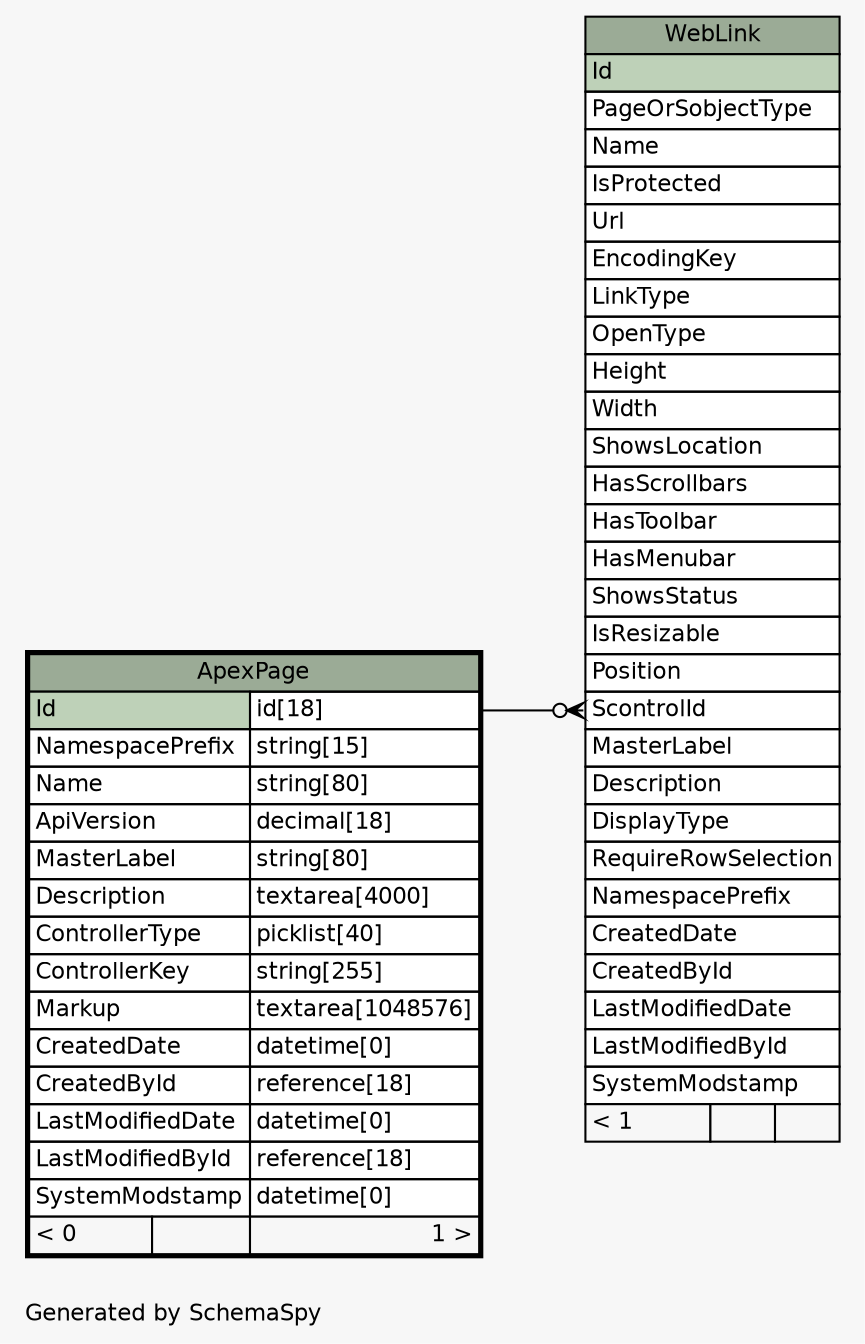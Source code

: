 // dot 2.36.0 on Mac OS X 10.11.6
// SchemaSpy rev 590
digraph "oneDegreeRelationshipsDiagram" {
  graph [
    rankdir="RL"
    bgcolor="#f7f7f7"
    label="\nGenerated by SchemaSpy"
    labeljust="l"
    nodesep="0.18"
    ranksep="0.46"
    fontname="Helvetica"
    fontsize="11"
  ];
  node [
    fontname="Helvetica"
    fontsize="11"
    shape="plaintext"
  ];
  edge [
    arrowsize="0.8"
  ];
  "WebLink":"ScontrolId":w -> "ApexPage":"Id.type":e [arrowhead=none dir=back arrowtail=crowodot];
  "ApexPage" [
    label=<
    <TABLE BORDER="2" CELLBORDER="1" CELLSPACING="0" BGCOLOR="#ffffff">
      <TR><TD COLSPAN="3" BGCOLOR="#9bab96" ALIGN="CENTER">ApexPage</TD></TR>
      <TR><TD PORT="Id" COLSPAN="2" BGCOLOR="#bed1b8" ALIGN="LEFT">Id</TD><TD PORT="Id.type" ALIGN="LEFT">id[18]</TD></TR>
      <TR><TD PORT="NamespacePrefix" COLSPAN="2" ALIGN="LEFT">NamespacePrefix</TD><TD PORT="NamespacePrefix.type" ALIGN="LEFT">string[15]</TD></TR>
      <TR><TD PORT="Name" COLSPAN="2" ALIGN="LEFT">Name</TD><TD PORT="Name.type" ALIGN="LEFT">string[80]</TD></TR>
      <TR><TD PORT="ApiVersion" COLSPAN="2" ALIGN="LEFT">ApiVersion</TD><TD PORT="ApiVersion.type" ALIGN="LEFT">decimal[18]</TD></TR>
      <TR><TD PORT="MasterLabel" COLSPAN="2" ALIGN="LEFT">MasterLabel</TD><TD PORT="MasterLabel.type" ALIGN="LEFT">string[80]</TD></TR>
      <TR><TD PORT="Description" COLSPAN="2" ALIGN="LEFT">Description</TD><TD PORT="Description.type" ALIGN="LEFT">textarea[4000]</TD></TR>
      <TR><TD PORT="ControllerType" COLSPAN="2" ALIGN="LEFT">ControllerType</TD><TD PORT="ControllerType.type" ALIGN="LEFT">picklist[40]</TD></TR>
      <TR><TD PORT="ControllerKey" COLSPAN="2" ALIGN="LEFT">ControllerKey</TD><TD PORT="ControllerKey.type" ALIGN="LEFT">string[255]</TD></TR>
      <TR><TD PORT="Markup" COLSPAN="2" ALIGN="LEFT">Markup</TD><TD PORT="Markup.type" ALIGN="LEFT">textarea[1048576]</TD></TR>
      <TR><TD PORT="CreatedDate" COLSPAN="2" ALIGN="LEFT">CreatedDate</TD><TD PORT="CreatedDate.type" ALIGN="LEFT">datetime[0]</TD></TR>
      <TR><TD PORT="CreatedById" COLSPAN="2" ALIGN="LEFT">CreatedById</TD><TD PORT="CreatedById.type" ALIGN="LEFT">reference[18]</TD></TR>
      <TR><TD PORT="LastModifiedDate" COLSPAN="2" ALIGN="LEFT">LastModifiedDate</TD><TD PORT="LastModifiedDate.type" ALIGN="LEFT">datetime[0]</TD></TR>
      <TR><TD PORT="LastModifiedById" COLSPAN="2" ALIGN="LEFT">LastModifiedById</TD><TD PORT="LastModifiedById.type" ALIGN="LEFT">reference[18]</TD></TR>
      <TR><TD PORT="SystemModstamp" COLSPAN="2" ALIGN="LEFT">SystemModstamp</TD><TD PORT="SystemModstamp.type" ALIGN="LEFT">datetime[0]</TD></TR>
      <TR><TD ALIGN="LEFT" BGCOLOR="#f7f7f7">&lt; 0</TD><TD ALIGN="RIGHT" BGCOLOR="#f7f7f7">  </TD><TD ALIGN="RIGHT" BGCOLOR="#f7f7f7">1 &gt;</TD></TR>
    </TABLE>>
    URL="ApexPage.html"
    tooltip="ApexPage"
  ];
  "WebLink" [
    label=<
    <TABLE BORDER="0" CELLBORDER="1" CELLSPACING="0" BGCOLOR="#ffffff">
      <TR><TD COLSPAN="3" BGCOLOR="#9bab96" ALIGN="CENTER">WebLink</TD></TR>
      <TR><TD PORT="Id" COLSPAN="3" BGCOLOR="#bed1b8" ALIGN="LEFT">Id</TD></TR>
      <TR><TD PORT="PageOrSobjectType" COLSPAN="3" ALIGN="LEFT">PageOrSobjectType</TD></TR>
      <TR><TD PORT="Name" COLSPAN="3" ALIGN="LEFT">Name</TD></TR>
      <TR><TD PORT="IsProtected" COLSPAN="3" ALIGN="LEFT">IsProtected</TD></TR>
      <TR><TD PORT="Url" COLSPAN="3" ALIGN="LEFT">Url</TD></TR>
      <TR><TD PORT="EncodingKey" COLSPAN="3" ALIGN="LEFT">EncodingKey</TD></TR>
      <TR><TD PORT="LinkType" COLSPAN="3" ALIGN="LEFT">LinkType</TD></TR>
      <TR><TD PORT="OpenType" COLSPAN="3" ALIGN="LEFT">OpenType</TD></TR>
      <TR><TD PORT="Height" COLSPAN="3" ALIGN="LEFT">Height</TD></TR>
      <TR><TD PORT="Width" COLSPAN="3" ALIGN="LEFT">Width</TD></TR>
      <TR><TD PORT="ShowsLocation" COLSPAN="3" ALIGN="LEFT">ShowsLocation</TD></TR>
      <TR><TD PORT="HasScrollbars" COLSPAN="3" ALIGN="LEFT">HasScrollbars</TD></TR>
      <TR><TD PORT="HasToolbar" COLSPAN="3" ALIGN="LEFT">HasToolbar</TD></TR>
      <TR><TD PORT="HasMenubar" COLSPAN="3" ALIGN="LEFT">HasMenubar</TD></TR>
      <TR><TD PORT="ShowsStatus" COLSPAN="3" ALIGN="LEFT">ShowsStatus</TD></TR>
      <TR><TD PORT="IsResizable" COLSPAN="3" ALIGN="LEFT">IsResizable</TD></TR>
      <TR><TD PORT="Position" COLSPAN="3" ALIGN="LEFT">Position</TD></TR>
      <TR><TD PORT="ScontrolId" COLSPAN="3" ALIGN="LEFT">ScontrolId</TD></TR>
      <TR><TD PORT="MasterLabel" COLSPAN="3" ALIGN="LEFT">MasterLabel</TD></TR>
      <TR><TD PORT="Description" COLSPAN="3" ALIGN="LEFT">Description</TD></TR>
      <TR><TD PORT="DisplayType" COLSPAN="3" ALIGN="LEFT">DisplayType</TD></TR>
      <TR><TD PORT="RequireRowSelection" COLSPAN="3" ALIGN="LEFT">RequireRowSelection</TD></TR>
      <TR><TD PORT="NamespacePrefix" COLSPAN="3" ALIGN="LEFT">NamespacePrefix</TD></TR>
      <TR><TD PORT="CreatedDate" COLSPAN="3" ALIGN="LEFT">CreatedDate</TD></TR>
      <TR><TD PORT="CreatedById" COLSPAN="3" ALIGN="LEFT">CreatedById</TD></TR>
      <TR><TD PORT="LastModifiedDate" COLSPAN="3" ALIGN="LEFT">LastModifiedDate</TD></TR>
      <TR><TD PORT="LastModifiedById" COLSPAN="3" ALIGN="LEFT">LastModifiedById</TD></TR>
      <TR><TD PORT="SystemModstamp" COLSPAN="3" ALIGN="LEFT">SystemModstamp</TD></TR>
      <TR><TD ALIGN="LEFT" BGCOLOR="#f7f7f7">&lt; 1</TD><TD ALIGN="RIGHT" BGCOLOR="#f7f7f7">  </TD><TD ALIGN="RIGHT" BGCOLOR="#f7f7f7">  </TD></TR>
    </TABLE>>
    URL="WebLink.html"
    tooltip="WebLink"
  ];
}
